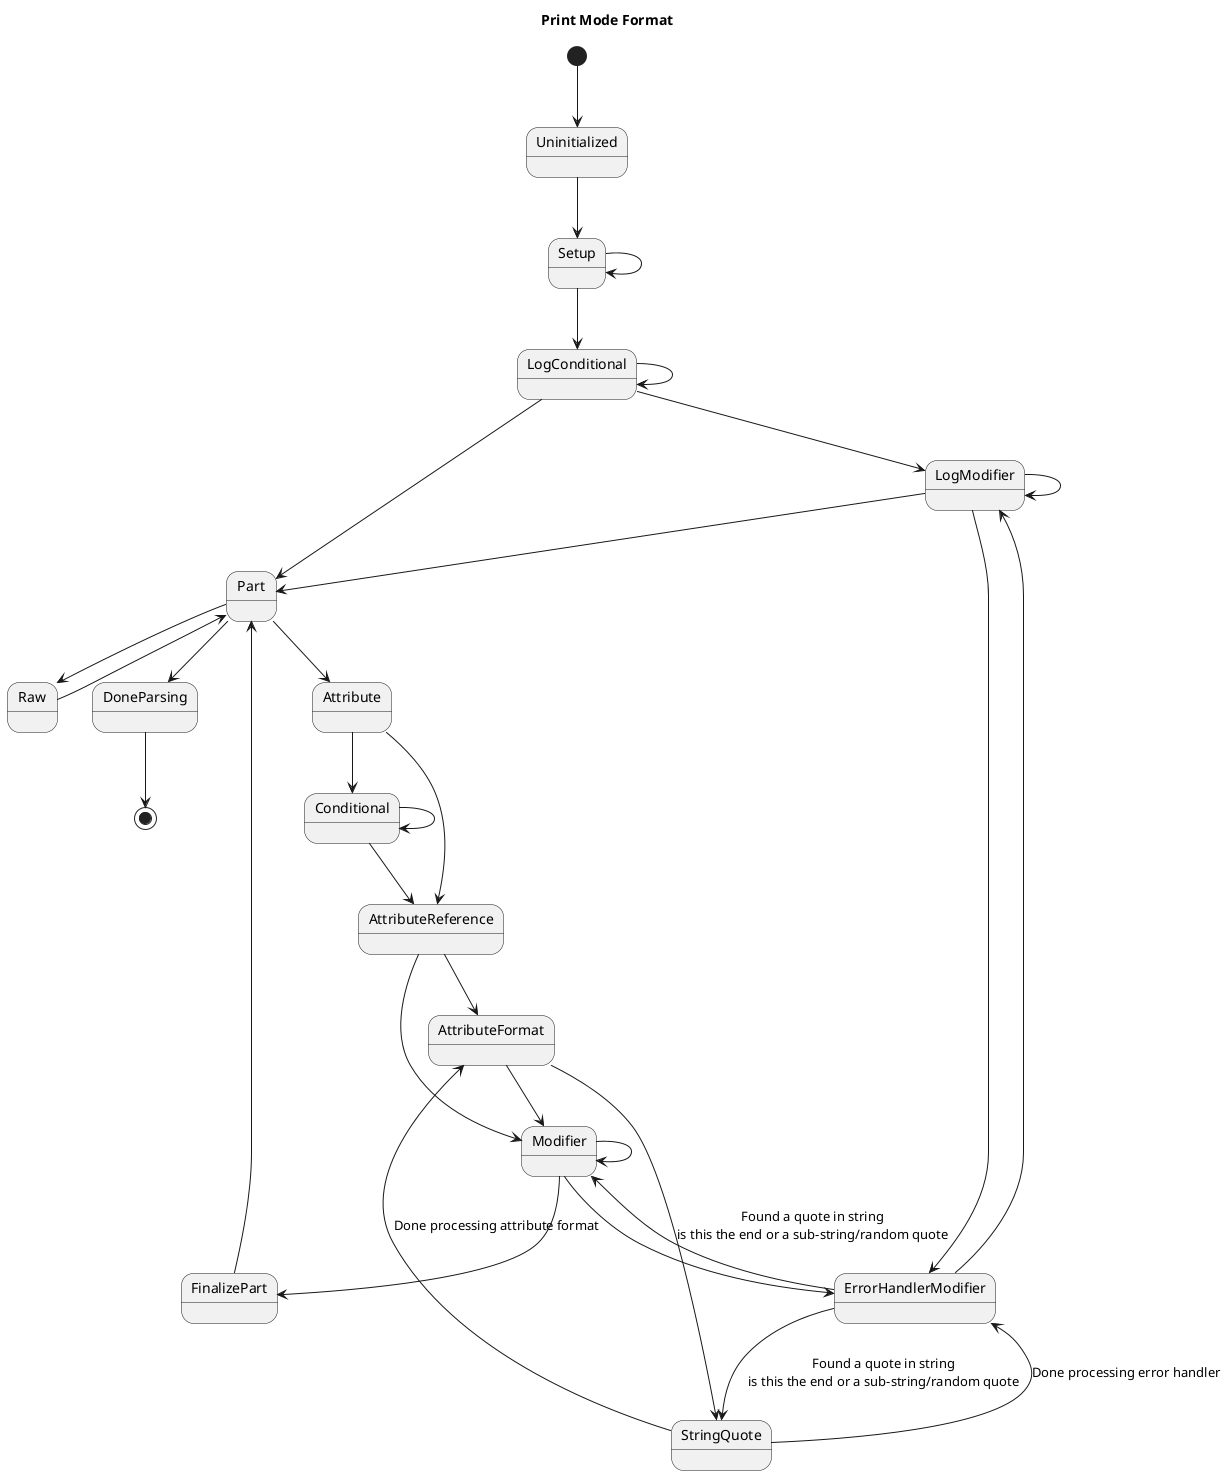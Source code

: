@startuml

title Print Mode Format

[*] --> Uninitialized
Uninitialized --> Setup

Setup --> Setup
Setup --> LogConditional

LogConditional --> LogConditional
LogConditional --> LogModifier
LogConditional --> Part

LogModifier --> LogModifier
LogModifier --> Part

Part --> Raw
Part --> Attribute
Part --> DoneParsing

Raw --> Part

Attribute --> Conditional
Attribute --> AttributeReference

Conditional --> Conditional
Conditional --> AttributeReference

AttributeReference --> AttributeFormat
AttributeReference --> Modifier

AttributeFormat --> Modifier
' is this needed?
AttributeFormat --> StringQuote : Found a quote in string\nis this the end or a sub-string/random quote

Modifier --> Modifier
Modifier --> FinalizePart

FinalizePart --> Part

' TODO
LogModifier --> ErrorHandlerModifier
ErrorHandlerModifier --> LogModifier

Modifier --> ErrorHandlerModifier
ErrorHandlerModifier --> Modifier

ErrorHandlerModifier --> StringQuote : Found a quote in string\nis this the end or a sub-string/random quote

StringQuote --> AttributeFormat : Done processing attribute format
StringQuote --> ErrorHandlerModifier : Done processing error handler

DoneParsing --> [*]

@enduml